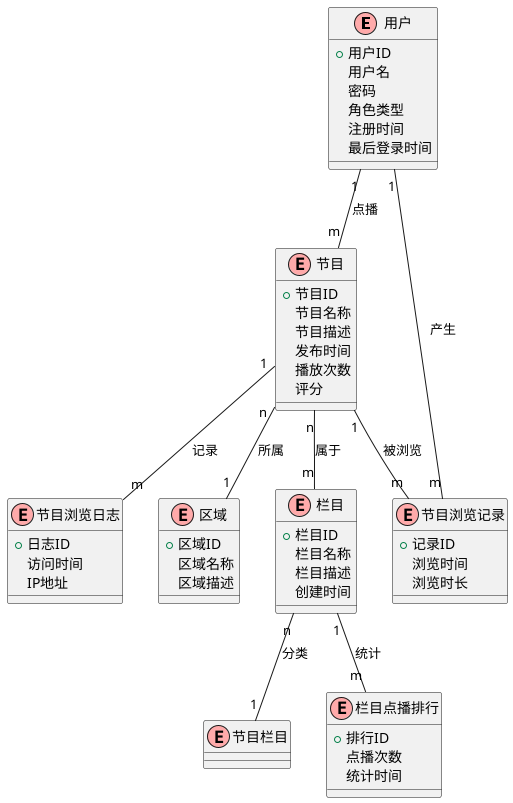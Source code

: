 @startuml
!define ENTITY(name,desc) class name as "desc" << (E,#FFAAAA) >>
!define RELATION(name,desc) class name as "desc" << (R,#88CCFF) >>

' 定义实体
ENTITY(User, "用户")
ENTITY(Program, "节目")
ENTITY(Column, "栏目")
ENTITY(Region, "区域")
ENTITY(ProgramCategory, "节目栏目")
ENTITY(ViewRecord, "节目浏览记录")
ENTITY(ViewLog, "节目浏览日志")
ENTITY(ColumnRank, "栏目点播排行")

' 定义实体属性
User : + 用户ID
User : 用户名
User : 密码
User : 角色类型
User : 注册时间
User : 最后登录时间

Program : + 节目ID
Program : 节目名称
Program : 节目描述
Program : 发布时间
Program : 播放次数
Program : 评分

Column : + 栏目ID
Column : 栏目名称
Column : 栏目描述
Column : 创建时间

Region : + 区域ID
Region : 区域名称
Region : 区域描述

ViewRecord : + 记录ID
ViewRecord : 浏览时间
ViewRecord : 浏览时长

ViewLog : + 日志ID
ViewLog : 访问时间
ViewLog : IP地址

ColumnRank : + 排行ID
ColumnRank : 点播次数
ColumnRank : 统计时间

' 定义关系
User "1" -- "m" ViewRecord : 产生
User "1" -- "m" Program : 点播

Program "n" -- "m" Column : 属于
Program "n" -- "1" Region : 所属
Program "1" -- "m" ViewRecord : 被浏览
Program "1" -- "m" ViewLog : 记录

Column "1" -- "m" ColumnRank : 统计
Column "n" -- "1" ProgramCategory : 分类

@enduml 